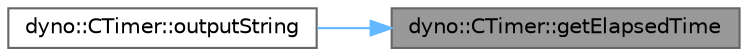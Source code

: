 digraph "dyno::CTimer::getElapsedTime"
{
 // LATEX_PDF_SIZE
  bgcolor="transparent";
  edge [fontname=Helvetica,fontsize=10,labelfontname=Helvetica,labelfontsize=10];
  node [fontname=Helvetica,fontsize=10,shape=box,height=0.2,width=0.4];
  rankdir="RL";
  Node1 [id="Node000001",label="dyno::CTimer::getElapsedTime",height=0.2,width=0.4,color="gray40", fillcolor="grey60", style="filled", fontcolor="black",tooltip="return the elapsed time in (ms)"];
  Node1 -> Node2 [id="edge1_Node000001_Node000002",dir="back",color="steelblue1",style="solid",tooltip=" "];
  Node2 [id="Node000002",label="dyno::CTimer::outputString",height=0.2,width=0.4,color="grey40", fillcolor="white", style="filled",URL="$classdyno_1_1_c_timer.html#ae14684ec8771c4fbf26144c0be0680af",tooltip=" "];
}

